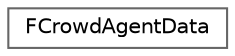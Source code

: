 digraph "Graphical Class Hierarchy"
{
 // INTERACTIVE_SVG=YES
 // LATEX_PDF_SIZE
  bgcolor="transparent";
  edge [fontname=Helvetica,fontsize=10,labelfontname=Helvetica,labelfontsize=10];
  node [fontname=Helvetica,fontsize=10,shape=box,height=0.2,width=0.4];
  rankdir="LR";
  Node0 [id="Node000000",label="FCrowdAgentData",height=0.2,width=0.4,color="grey40", fillcolor="white", style="filled",URL="$dc/d68/structFCrowdAgentData.html",tooltip=" "];
}
